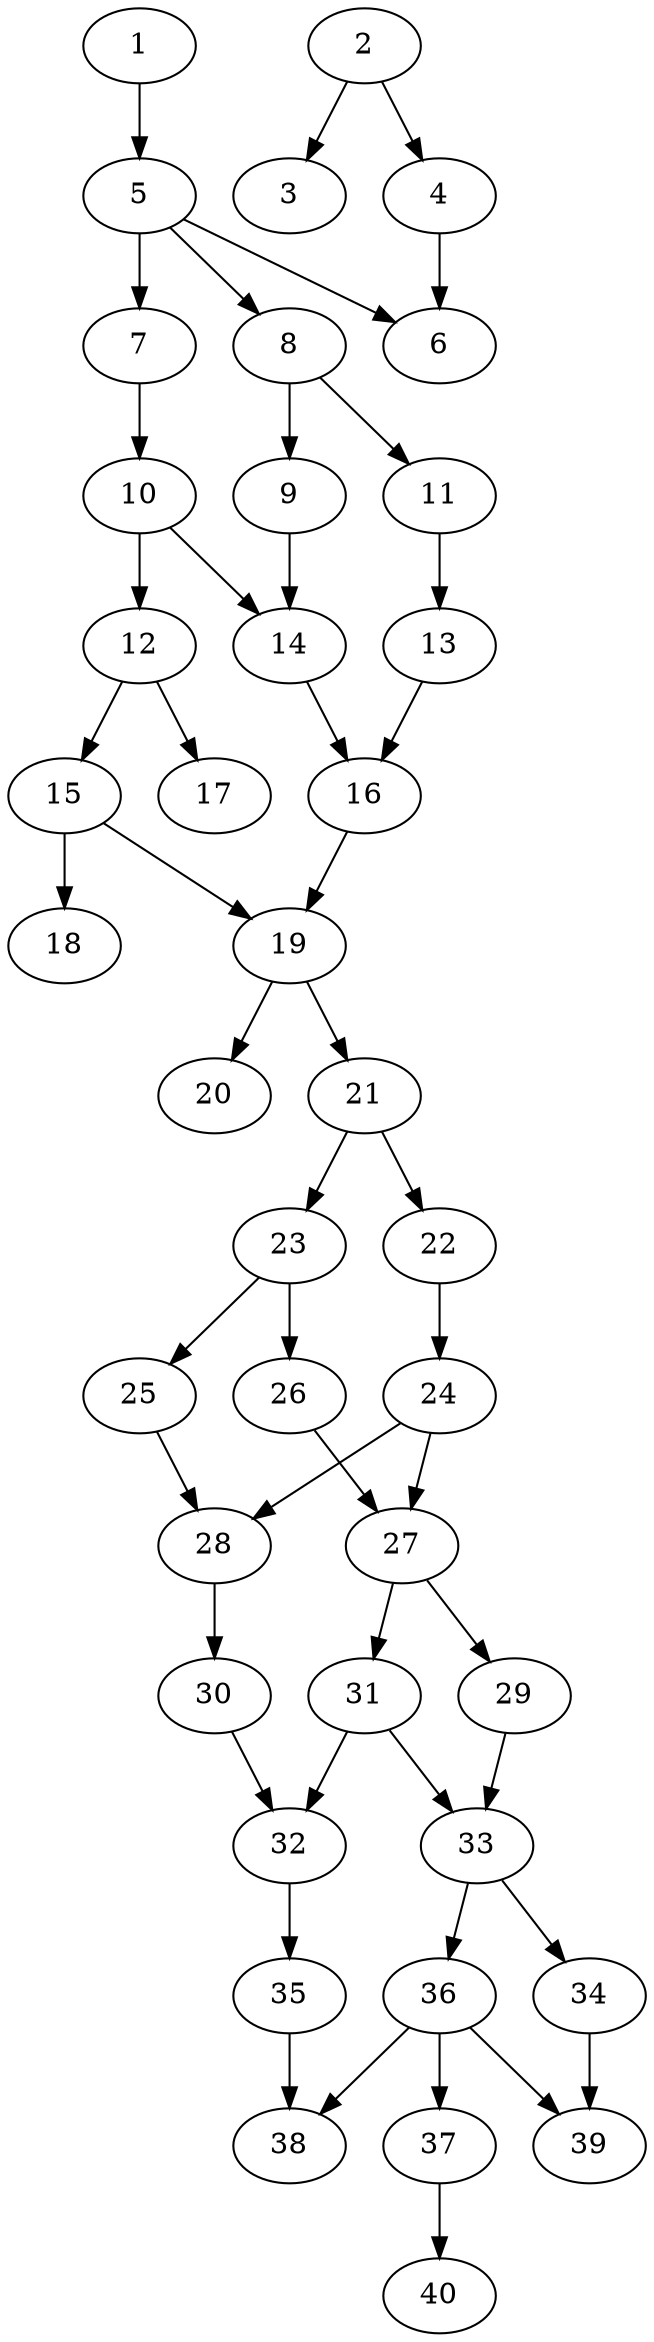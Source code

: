 // DAG automatically generated by daggen at Thu Oct  3 14:06:48 2019
// ./daggen --dot -n 40 --ccr 0.5 --fat 0.3 --regular 0.9 --density 0.5 --mindata 5242880 --maxdata 52428800 
digraph G {
  1 [size="66639872", alpha="0.04", expect_size="33319936"] 
  1 -> 5 [size ="33319936"]
  2 [size="59975680", alpha="0.03", expect_size="29987840"] 
  2 -> 3 [size ="29987840"]
  2 -> 4 [size ="29987840"]
  3 [size="25860096", alpha="0.09", expect_size="12930048"] 
  4 [size="54958080", alpha="0.02", expect_size="27479040"] 
  4 -> 6 [size ="27479040"]
  5 [size="98836480", alpha="0.17", expect_size="49418240"] 
  5 -> 6 [size ="49418240"]
  5 -> 7 [size ="49418240"]
  5 -> 8 [size ="49418240"]
  6 [size="49334272", alpha="0.12", expect_size="24667136"] 
  7 [size="42571776", alpha="0.11", expect_size="21285888"] 
  7 -> 10 [size ="21285888"]
  8 [size="54999040", alpha="0.14", expect_size="27499520"] 
  8 -> 9 [size ="27499520"]
  8 -> 11 [size ="27499520"]
  9 [size="35526656", alpha="0.14", expect_size="17763328"] 
  9 -> 14 [size ="17763328"]
  10 [size="54040576", alpha="0.09", expect_size="27020288"] 
  10 -> 12 [size ="27020288"]
  10 -> 14 [size ="27020288"]
  11 [size="32968704", alpha="0.10", expect_size="16484352"] 
  11 -> 13 [size ="16484352"]
  12 [size="52062208", alpha="0.05", expect_size="26031104"] 
  12 -> 15 [size ="26031104"]
  12 -> 17 [size ="26031104"]
  13 [size="64061440", alpha="0.13", expect_size="32030720"] 
  13 -> 16 [size ="32030720"]
  14 [size="13279232", alpha="0.11", expect_size="6639616"] 
  14 -> 16 [size ="6639616"]
  15 [size="24145920", alpha="0.10", expect_size="12072960"] 
  15 -> 18 [size ="12072960"]
  15 -> 19 [size ="12072960"]
  16 [size="102969344", alpha="0.05", expect_size="51484672"] 
  16 -> 19 [size ="51484672"]
  17 [size="66088960", alpha="0.11", expect_size="33044480"] 
  18 [size="21696512", alpha="0.01", expect_size="10848256"] 
  19 [size="87349248", alpha="0.18", expect_size="43674624"] 
  19 -> 20 [size ="43674624"]
  19 -> 21 [size ="43674624"]
  20 [size="57544704", alpha="0.10", expect_size="28772352"] 
  21 [size="99561472", alpha="0.14", expect_size="49780736"] 
  21 -> 22 [size ="49780736"]
  21 -> 23 [size ="49780736"]
  22 [size="53596160", alpha="0.09", expect_size="26798080"] 
  22 -> 24 [size ="26798080"]
  23 [size="79525888", alpha="0.06", expect_size="39762944"] 
  23 -> 25 [size ="39762944"]
  23 -> 26 [size ="39762944"]
  24 [size="45191168", alpha="0.14", expect_size="22595584"] 
  24 -> 27 [size ="22595584"]
  24 -> 28 [size ="22595584"]
  25 [size="97554432", alpha="0.19", expect_size="48777216"] 
  25 -> 28 [size ="48777216"]
  26 [size="49500160", alpha="0.14", expect_size="24750080"] 
  26 -> 27 [size ="24750080"]
  27 [size="74002432", alpha="0.15", expect_size="37001216"] 
  27 -> 29 [size ="37001216"]
  27 -> 31 [size ="37001216"]
  28 [size="33677312", alpha="0.05", expect_size="16838656"] 
  28 -> 30 [size ="16838656"]
  29 [size="38948864", alpha="0.01", expect_size="19474432"] 
  29 -> 33 [size ="19474432"]
  30 [size="29247488", alpha="0.06", expect_size="14623744"] 
  30 -> 32 [size ="14623744"]
  31 [size="76713984", alpha="0.15", expect_size="38356992"] 
  31 -> 32 [size ="38356992"]
  31 -> 33 [size ="38356992"]
  32 [size="48762880", alpha="0.14", expect_size="24381440"] 
  32 -> 35 [size ="24381440"]
  33 [size="89251840", alpha="0.04", expect_size="44625920"] 
  33 -> 34 [size ="44625920"]
  33 -> 36 [size ="44625920"]
  34 [size="24817664", alpha="0.14", expect_size="12408832"] 
  34 -> 39 [size ="12408832"]
  35 [size="88676352", alpha="0.07", expect_size="44338176"] 
  35 -> 38 [size ="44338176"]
  36 [size="86065152", alpha="0.00", expect_size="43032576"] 
  36 -> 37 [size ="43032576"]
  36 -> 38 [size ="43032576"]
  36 -> 39 [size ="43032576"]
  37 [size="55830528", alpha="0.05", expect_size="27915264"] 
  37 -> 40 [size ="27915264"]
  38 [size="30062592", alpha="0.12", expect_size="15031296"] 
  39 [size="53274624", alpha="0.15", expect_size="26637312"] 
  40 [size="56139776", alpha="0.09", expect_size="28069888"] 
}
